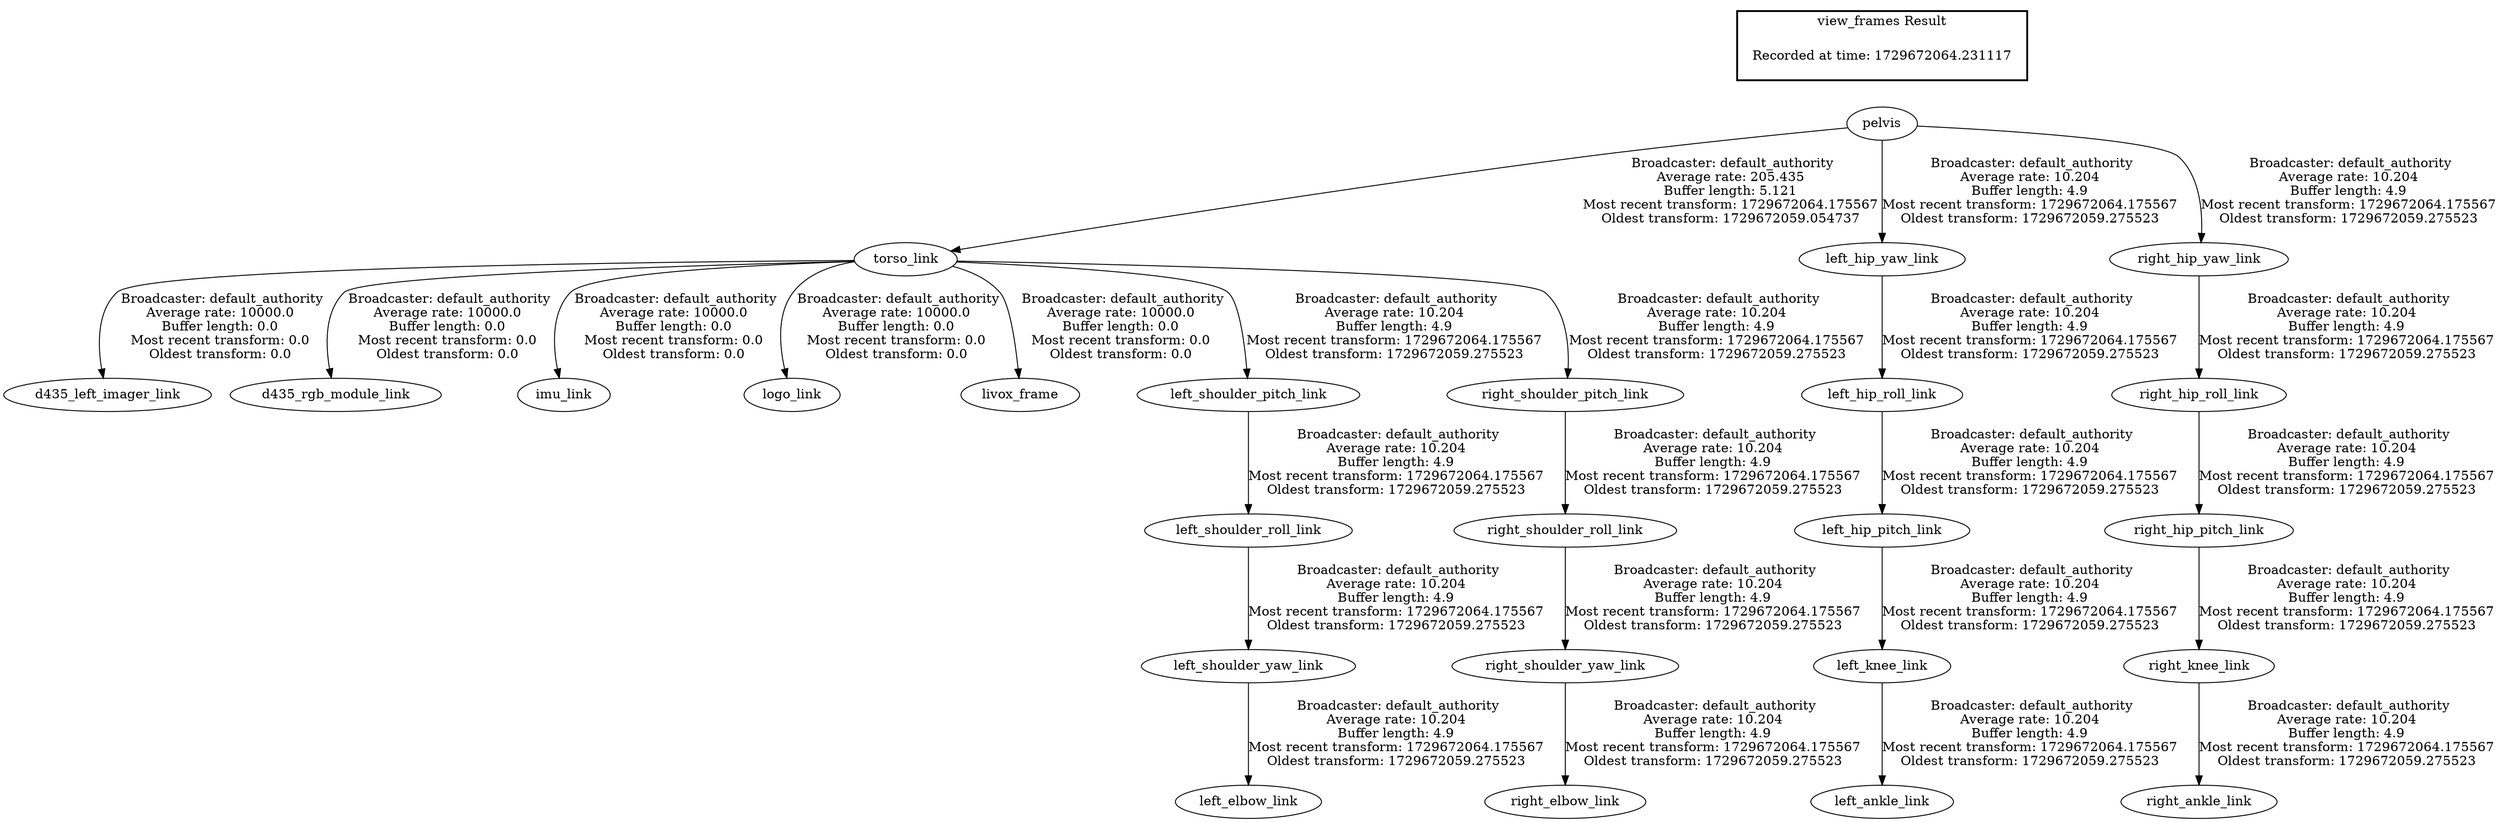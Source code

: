 digraph G {
"pelvis" -> "torso_link"[label=" Broadcaster: default_authority\nAverage rate: 205.435\nBuffer length: 5.121\nMost recent transform: 1729672064.175567\nOldest transform: 1729672059.054737\n"];
"torso_link" -> "d435_left_imager_link"[label=" Broadcaster: default_authority\nAverage rate: 10000.0\nBuffer length: 0.0\nMost recent transform: 0.0\nOldest transform: 0.0\n"];
"torso_link" -> "d435_rgb_module_link"[label=" Broadcaster: default_authority\nAverage rate: 10000.0\nBuffer length: 0.0\nMost recent transform: 0.0\nOldest transform: 0.0\n"];
"torso_link" -> "imu_link"[label=" Broadcaster: default_authority\nAverage rate: 10000.0\nBuffer length: 0.0\nMost recent transform: 0.0\nOldest transform: 0.0\n"];
"torso_link" -> "logo_link"[label=" Broadcaster: default_authority\nAverage rate: 10000.0\nBuffer length: 0.0\nMost recent transform: 0.0\nOldest transform: 0.0\n"];
"torso_link" -> "livox_frame"[label=" Broadcaster: default_authority\nAverage rate: 10000.0\nBuffer length: 0.0\nMost recent transform: 0.0\nOldest transform: 0.0\n"];
"left_knee_link" -> "left_ankle_link"[label=" Broadcaster: default_authority\nAverage rate: 10.204\nBuffer length: 4.9\nMost recent transform: 1729672064.175567\nOldest transform: 1729672059.275523\n"];
"left_hip_pitch_link" -> "left_knee_link"[label=" Broadcaster: default_authority\nAverage rate: 10.204\nBuffer length: 4.9\nMost recent transform: 1729672064.175567\nOldest transform: 1729672059.275523\n"];
"left_shoulder_yaw_link" -> "left_elbow_link"[label=" Broadcaster: default_authority\nAverage rate: 10.204\nBuffer length: 4.9\nMost recent transform: 1729672064.175567\nOldest transform: 1729672059.275523\n"];
"left_shoulder_roll_link" -> "left_shoulder_yaw_link"[label=" Broadcaster: default_authority\nAverage rate: 10.204\nBuffer length: 4.9\nMost recent transform: 1729672064.175567\nOldest transform: 1729672059.275523\n"];
"left_hip_roll_link" -> "left_hip_pitch_link"[label=" Broadcaster: default_authority\nAverage rate: 10.204\nBuffer length: 4.9\nMost recent transform: 1729672064.175567\nOldest transform: 1729672059.275523\n"];
"left_hip_yaw_link" -> "left_hip_roll_link"[label=" Broadcaster: default_authority\nAverage rate: 10.204\nBuffer length: 4.9\nMost recent transform: 1729672064.175567\nOldest transform: 1729672059.275523\n"];
"pelvis" -> "left_hip_yaw_link"[label=" Broadcaster: default_authority\nAverage rate: 10.204\nBuffer length: 4.9\nMost recent transform: 1729672064.175567\nOldest transform: 1729672059.275523\n"];
"torso_link" -> "left_shoulder_pitch_link"[label=" Broadcaster: default_authority\nAverage rate: 10.204\nBuffer length: 4.9\nMost recent transform: 1729672064.175567\nOldest transform: 1729672059.275523\n"];
"left_shoulder_pitch_link" -> "left_shoulder_roll_link"[label=" Broadcaster: default_authority\nAverage rate: 10.204\nBuffer length: 4.9\nMost recent transform: 1729672064.175567\nOldest transform: 1729672059.275523\n"];
"right_knee_link" -> "right_ankle_link"[label=" Broadcaster: default_authority\nAverage rate: 10.204\nBuffer length: 4.9\nMost recent transform: 1729672064.175567\nOldest transform: 1729672059.275523\n"];
"right_hip_pitch_link" -> "right_knee_link"[label=" Broadcaster: default_authority\nAverage rate: 10.204\nBuffer length: 4.9\nMost recent transform: 1729672064.175567\nOldest transform: 1729672059.275523\n"];
"right_shoulder_yaw_link" -> "right_elbow_link"[label=" Broadcaster: default_authority\nAverage rate: 10.204\nBuffer length: 4.9\nMost recent transform: 1729672064.175567\nOldest transform: 1729672059.275523\n"];
"right_shoulder_roll_link" -> "right_shoulder_yaw_link"[label=" Broadcaster: default_authority\nAverage rate: 10.204\nBuffer length: 4.9\nMost recent transform: 1729672064.175567\nOldest transform: 1729672059.275523\n"];
"right_hip_roll_link" -> "right_hip_pitch_link"[label=" Broadcaster: default_authority\nAverage rate: 10.204\nBuffer length: 4.9\nMost recent transform: 1729672064.175567\nOldest transform: 1729672059.275523\n"];
"right_hip_yaw_link" -> "right_hip_roll_link"[label=" Broadcaster: default_authority\nAverage rate: 10.204\nBuffer length: 4.9\nMost recent transform: 1729672064.175567\nOldest transform: 1729672059.275523\n"];
"pelvis" -> "right_hip_yaw_link"[label=" Broadcaster: default_authority\nAverage rate: 10.204\nBuffer length: 4.9\nMost recent transform: 1729672064.175567\nOldest transform: 1729672059.275523\n"];
"torso_link" -> "right_shoulder_pitch_link"[label=" Broadcaster: default_authority\nAverage rate: 10.204\nBuffer length: 4.9\nMost recent transform: 1729672064.175567\nOldest transform: 1729672059.275523\n"];
"right_shoulder_pitch_link" -> "right_shoulder_roll_link"[label=" Broadcaster: default_authority\nAverage rate: 10.204\nBuffer length: 4.9\nMost recent transform: 1729672064.175567\nOldest transform: 1729672059.275523\n"];
edge [style=invis];
 subgraph cluster_legend { style=bold; color=black; label ="view_frames Result";
"Recorded at time: 1729672064.231117"[ shape=plaintext ] ;
}->"pelvis";
}